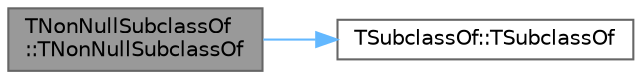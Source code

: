digraph "TNonNullSubclassOf::TNonNullSubclassOf"
{
 // INTERACTIVE_SVG=YES
 // LATEX_PDF_SIZE
  bgcolor="transparent";
  edge [fontname=Helvetica,fontsize=10,labelfontname=Helvetica,labelfontsize=10];
  node [fontname=Helvetica,fontsize=10,shape=box,height=0.2,width=0.4];
  rankdir="LR";
  Node1 [id="Node000001",label="TNonNullSubclassOf\l::TNonNullSubclassOf",height=0.2,width=0.4,color="gray40", fillcolor="grey60", style="filled", fontcolor="black",tooltip="Copy Constructor, will only compile if types are compatible."];
  Node1 -> Node2 [id="edge1_Node000001_Node000002",color="steelblue1",style="solid",tooltip=" "];
  Node2 [id="Node000002",label="TSubclassOf::TSubclassOf",height=0.2,width=0.4,color="grey40", fillcolor="white", style="filled",URL="$dd/d22/classTSubclassOf.html#aa4832ac8829c8308067d2616ddcdd3a5",tooltip=" "];
}
